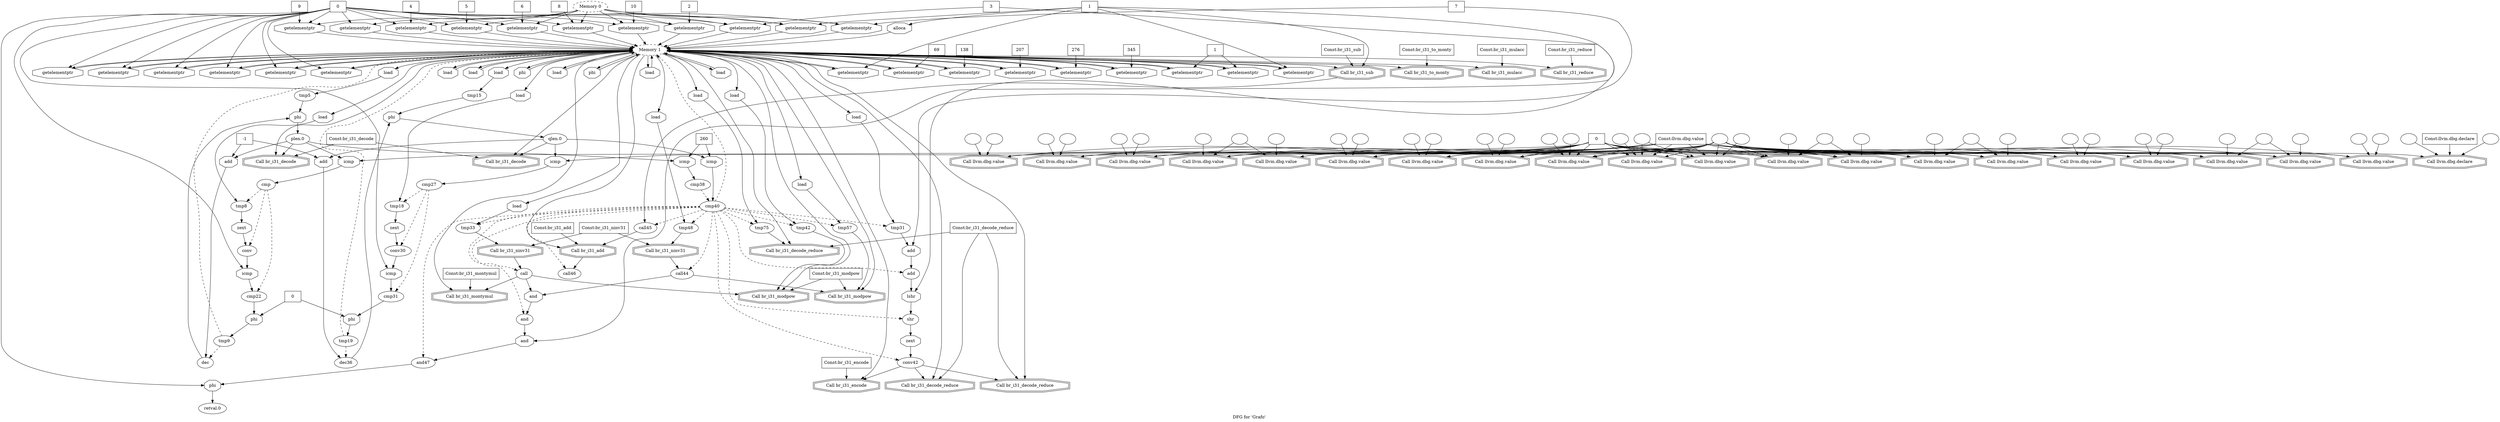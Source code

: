 digraph "DFG for 'Grafo'  "{
label="DFG for 'Grafo' ";
node_0[shape=ellipse,style=dashed,label="Memory 1"]
node_90[shape=octagon,style=solid,label="load"]
"node_0"->"node_90"
node_16[shape=octagon,style=solid,label="getelementptr"]
"node_0"->"node_16"
node_21[shape=octagon,style=solid,label="getelementptr"]
"node_0"->"node_21"
node_22[shape=octagon,style=solid,label="getelementptr"]
"node_0"->"node_22"
node_27[shape=octagon,style=solid,label="getelementptr"]
"node_0"->"node_27"
node_28[shape=octagon,style=solid,label="getelementptr"]
"node_0"->"node_28"
node_33[shape=octagon,style=solid,label="getelementptr"]
"node_0"->"node_33"
node_34[shape=octagon,style=solid,label="getelementptr"]
"node_0"->"node_34"
node_39[shape=octagon,style=solid,label="getelementptr"]
"node_0"->"node_39"
node_40[shape=octagon,style=solid,label="getelementptr"]
"node_0"->"node_40"
node_45[shape=octagon,style=solid,label="getelementptr"]
"node_0"->"node_45"
node_46[shape=octagon,style=solid,label="getelementptr"]
"node_0"->"node_46"
node_55[shape=octagon,style=solid,label="load"]
"node_0"->"node_55"
node_62[shape=octagon,style=solid,label="load"]
"node_0"->"node_62"
node_66[shape=octagon,style=solid,label="phi"]
"node_0"->"node_66"
node_67[shape=octagon,style=solid,label="getelementptr"]
"node_0"->"node_67"
node_76[shape=octagon,style=solid,label="load"]
"node_0"->"node_76"
node_187[shape=doubleoctagon,style=solid,label="Call br_i31_to_monty"]
"node_0"->"node_187"
node_191[shape=octagon,style=solid,label="load"]
"node_0"->"node_191"
node_97[shape=octagon,style=solid,label="load"]
"node_0"->"node_97"
node_101[shape=octagon,style=solid,label="phi"]
"node_0"->"node_101"
node_102[shape=octagon,style=solid,label="getelementptr"]
"node_0"->"node_102"
node_199[shape=doubleoctagon,style=solid,label="Call br_i31_mulacc"]
"node_0"->"node_199"
node_201[shape=doubleoctagon,style=solid,label="Call br_i31_encode"]
"node_0"->"node_201"
node_110[shape=octagon,style=solid,label="load"]
"node_0"->"node_110"
node_126[shape=doubleoctagon,style=solid,label="Call br_i31_decode"]
"node_0"->"node_126"
node_128[shape=doubleoctagon,style=solid,label="Call br_i31_decode"]
"node_0"->"node_128"
node_131[shape=octagon,style=solid,label="load"]
"node_0"->"node_131"
node_142[shape=octagon,style=solid,label="getelementptr"]
"node_0"->"node_142"
node_145[shape=octagon,style=solid,label="load"]
"node_0"->"node_145"
node_152[shape=doubleoctagon,style=solid,label="Call br_i31_decode_reduce"]
"node_0"->"node_152"
node_156[shape=octagon,style=solid,label="load"]
"node_0"->"node_156"
node_160[shape=octagon,style=solid,label="load"]
"node_0"->"node_160"
node_161[shape=doubleoctagon,style=solid,label="Call br_i31_modpow"]
"node_0"->"node_161"
node_163[shape=octagon,style=solid,label="getelementptr"]
"node_0"->"node_163"
node_165[shape=octagon,style=solid,label="load"]
"node_0"->"node_165"
node_171[shape=doubleoctagon,style=solid,label="Call br_i31_decode_reduce"]
"node_0"->"node_171"
node_173[shape=octagon,style=solid,label="load"]
"node_0"->"node_173"
node_177[shape=octagon,style=solid,label="load"]
"node_0"->"node_177"
node_178[shape=doubleoctagon,style=solid,label="Call br_i31_modpow"]
"node_0"->"node_178"
node_179[shape=doubleoctagon,style=solid,label="Call br_i31_reduce"]
"node_0"->"node_179"
node_182[shape=doubleoctagon,style=solid,label="Call br_i31_sub"]
"node_0"->"node_182"
node_185[shape=doubleoctagon,style=solid,label="Call br_i31_add"]
"node_0"->"node_185"
node_195[shape=octagon,style=solid,label="load"]
"node_0"->"node_195"
node_196[shape=doubleoctagon,style=solid,label="Call br_i31_decode_reduce"]
"node_0"->"node_196"
node_197[shape=doubleoctagon,style=solid,label="Call br_i31_montymul"]
"node_0"->"node_197"
node_105[shape=ellipse,style=solid,label="dec36"]
node_104[shape=octagon,style=solid,label="phi"]
"node_105"->"node_104"
node_106[shape=octagon,style=solid,label="add"]
"node_106"->"node_105"
node_1[shape=octagon,style=solid,label="alloca"]
"node_1"->"node_0"
node_2[shape=box,style=solid,label="1"]
"node_2"->"node_1"
node_53[shape=octagon,style=solid,label="getelementptr"]
"node_2"->"node_53"
"node_2"->"node_67"
"node_2"->"node_102"
"node_2"->"node_182"
node_206[shape=octagon,style=solid,label="and"]
"node_2"->"node_206"
"node_90"->"node_0"
node_91[shape=doubleoctagon,style=solid,label="Call llvm.dbg.value"]
node_92[shape=ellipse,style=solid,label=""]
"node_92"->"node_91"
node_3[shape=doubleoctagon,style=solid,label="Call llvm.dbg.value"]
node_4[shape=ellipse,style=solid,label=""]
"node_4"->"node_3"
node_5[shape=box,style=solid,label="0"]
"node_5"->"node_91"
"node_5"->"node_3"
node_9[shape=doubleoctagon,style=solid,label="Call llvm.dbg.value"]
"node_5"->"node_9"
node_18[shape=doubleoctagon,style=solid,label="Call llvm.dbg.value"]
"node_5"->"node_18"
node_24[shape=doubleoctagon,style=solid,label="Call llvm.dbg.value"]
"node_5"->"node_24"
node_30[shape=doubleoctagon,style=solid,label="Call llvm.dbg.value"]
"node_5"->"node_30"
node_36[shape=doubleoctagon,style=solid,label="Call llvm.dbg.value"]
"node_5"->"node_36"
node_42[shape=doubleoctagon,style=solid,label="Call llvm.dbg.value"]
"node_5"->"node_42"
node_48[shape=doubleoctagon,style=solid,label="Call llvm.dbg.value"]
"node_5"->"node_48"
node_51[shape=doubleoctagon,style=solid,label="Call llvm.dbg.value"]
"node_5"->"node_51"
node_56[shape=doubleoctagon,style=solid,label="Call llvm.dbg.value"]
"node_5"->"node_56"
node_63[shape=doubleoctagon,style=solid,label="Call llvm.dbg.value"]
"node_5"->"node_63"
node_74[shape=octagon,style=solid,label="icmp"]
"node_5"->"node_74"
node_84[shape=doubleoctagon,style=solid,label="Call llvm.dbg.value"]
"node_5"->"node_84"
node_86[shape=doubleoctagon,style=solid,label="Call llvm.dbg.value"]
"node_5"->"node_86"
node_98[shape=doubleoctagon,style=solid,label="Call llvm.dbg.value"]
"node_5"->"node_98"
node_108[shape=octagon,style=solid,label="icmp"]
"node_5"->"node_108"
node_117[shape=doubleoctagon,style=solid,label="Call llvm.dbg.value"]
"node_5"->"node_117"
node_119[shape=doubleoctagon,style=solid,label="Call llvm.dbg.value"]
"node_5"->"node_119"
node_139[shape=doubleoctagon,style=solid,label="Call llvm.dbg.value"]
"node_5"->"node_139"
node_149[shape=doubleoctagon,style=solid,label="Call llvm.dbg.value"]
"node_5"->"node_149"
node_168[shape=doubleoctagon,style=solid,label="Call llvm.dbg.value"]
"node_5"->"node_168"
node_10[shape=ellipse,style=solid,label=""]
"node_10"->"node_9"
node_11[shape=ellipse,style=solid,label=""]
"node_11"->"node_9"
node_12[shape=doubleoctagon,style=solid,label="Call llvm.dbg.declare"]
node_13[shape=ellipse,style=solid,label=""]
"node_13"->"node_12"
node_14[shape=ellipse,style=solid,label=""]
"node_14"->"node_12"
node_15[shape=box,style=solid,label="Const:llvm.dbg.declare"]
"node_15"->"node_12"
"node_16"->"node_0"
node_17[shape=box,style=solid,label="0"]
"node_17"->"node_16"
"node_17"->"node_21"
"node_17"->"node_27"
"node_17"->"node_33"
"node_17"->"node_39"
"node_17"->"node_45"
"node_17"->"node_53"
node_59[shape=octagon,style=solid,label="getelementptr"]
"node_17"->"node_59"
node_80[shape=octagon,style=solid,label="icmp"]
"node_17"->"node_80"
node_88[shape=octagon,style=solid,label="getelementptr"]
"node_17"->"node_88"
node_189[shape=octagon,style=solid,label="getelementptr"]
"node_17"->"node_189"
node_94[shape=octagon,style=solid,label="getelementptr"]
"node_17"->"node_94"
node_114[shape=octagon,style=solid,label="icmp"]
"node_17"->"node_114"
node_129[shape=octagon,style=solid,label="getelementptr"]
"node_17"->"node_129"
node_154[shape=octagon,style=solid,label="getelementptr"]
"node_17"->"node_154"
node_157[shape=octagon,style=solid,label="getelementptr"]
"node_17"->"node_157"
node_172[shape=octagon,style=solid,label="getelementptr"]
"node_17"->"node_172"
node_174[shape=octagon,style=solid,label="getelementptr"]
"node_17"->"node_174"
node_192[shape=octagon,style=solid,label="getelementptr"]
"node_17"->"node_192"
node_208[shape=octagon,style=solid,label="phi"]
"node_17"->"node_208"
node_19[shape=ellipse,style=solid,label=""]
"node_19"->"node_18"
node_20[shape=ellipse,style=solid,label=""]
"node_20"->"node_18"
"node_21"->"node_0"
"node_22"->"node_0"
node_23[shape=box,style=solid,label="69"]
"node_23"->"node_22"
node_25[shape=ellipse,style=solid,label=""]
"node_25"->"node_24"
node_26[shape=ellipse,style=solid,label=""]
"node_26"->"node_24"
"node_27"->"node_0"
"node_28"->"node_0"
node_29[shape=box,style=solid,label="138"]
"node_29"->"node_28"
node_31[shape=ellipse,style=solid,label=""]
"node_31"->"node_30"
node_32[shape=ellipse,style=solid,label=""]
"node_32"->"node_30"
"node_33"->"node_0"
"node_34"->"node_0"
node_35[shape=box,style=solid,label="207"]
"node_35"->"node_34"
node_37[shape=ellipse,style=solid,label=""]
"node_37"->"node_36"
"node_37"->"node_51"
node_38[shape=ellipse,style=solid,label=""]
"node_38"->"node_36"
"node_39"->"node_0"
"node_40"->"node_0"
node_41[shape=box,style=solid,label="276"]
"node_41"->"node_40"
node_43[shape=ellipse,style=solid,label=""]
"node_43"->"node_42"
node_44[shape=ellipse,style=solid,label=""]
"node_44"->"node_42"
"node_45"->"node_0"
"node_46"->"node_0"
node_47[shape=box,style=solid,label="345"]
"node_47"->"node_46"
node_49[shape=ellipse,style=solid,label=""]
"node_49"->"node_48"
node_50[shape=ellipse,style=solid,label=""]
"node_50"->"node_48"
node_52[shape=ellipse,style=solid,label=""]
"node_52"->"node_51"
"node_53"->"node_0"
node_54[shape=ellipse,style=dashed,label="Memory 0"]
"node_54"->"node_53"
"node_54"->"node_59"
"node_54"->"node_88"
"node_54"->"node_189"
"node_54"->"node_94"
"node_54"->"node_129"
"node_54"->"node_154"
"node_54"->"node_157"
"node_54"->"node_172"
"node_54"->"node_174"
"node_54"->"node_192"
"node_55"->"node_0"
node_6[shape=ellipse,style=solid,label=""]
"node_6"->"node_3"
node_7[shape=ellipse,style=solid,label=""]
"node_7"->"node_91"
"node_7"->"node_3"
"node_7"->"node_9"
"node_7"->"node_12"
"node_7"->"node_18"
"node_7"->"node_24"
"node_7"->"node_30"
"node_7"->"node_36"
"node_7"->"node_42"
"node_7"->"node_48"
"node_7"->"node_51"
"node_7"->"node_56"
"node_7"->"node_63"
"node_7"->"node_84"
"node_7"->"node_86"
"node_7"->"node_98"
"node_7"->"node_117"
"node_7"->"node_119"
"node_7"->"node_139"
"node_7"->"node_149"
"node_7"->"node_168"
node_8[shape=box,style=solid,label="Const:llvm.dbg.value"]
"node_8"->"node_91"
"node_8"->"node_3"
"node_8"->"node_9"
"node_8"->"node_18"
"node_8"->"node_24"
"node_8"->"node_30"
"node_8"->"node_36"
"node_8"->"node_42"
"node_8"->"node_48"
"node_8"->"node_51"
"node_8"->"node_56"
"node_8"->"node_63"
"node_8"->"node_84"
"node_8"->"node_86"
"node_8"->"node_98"
"node_8"->"node_117"
"node_8"->"node_119"
"node_8"->"node_139"
"node_8"->"node_149"
"node_8"->"node_168"
node_57[shape=ellipse,style=solid,label=""]
"node_57"->"node_56"
node_58[shape=ellipse,style=solid,label=""]
"node_58"->"node_56"
"node_58"->"node_84"
"node_59"->"node_0"
node_60[shape=box,style=solid,label="2"]
"node_60"->"node_59"
node_61[shape=ellipse,style=solid,label="tmp5"]
node_69[shape=octagon,style=solid,label="phi"]
"node_61"->"node_69"
"node_62"->"node_61"
node_64[shape=ellipse,style=solid,label=""]
"node_64"->"node_63"
node_65[shape=ellipse,style=solid,label=""]
"node_65"->"node_63"
"node_65"->"node_86"
"node_66"->"node_0"
"node_67"->"node_0"
node_68[shape=ellipse,style=solid,label="plen.0"]
node_71[shape=octagon,style=solid,label="add"]
"node_68"->"node_71"
"node_68"->"node_74"
node_122[shape=octagon,style=solid,label="icmp"]
"node_68"->"node_122"
"node_68"->"node_126"
"node_69"->"node_68"
node_70[shape=ellipse,style=solid,label="dec"]
"node_70"->"node_69"
"node_71"->"node_70"
node_72[shape=box,style=solid,label="-1"]
"node_72"->"node_106"
"node_72"->"node_71"
node_73[shape=ellipse,style=solid,label="cmp"]
node_75[shape=ellipse,style=solid,label="tmp8"]
"node_73"->"node_75" [style=dashed]
node_77[shape=ellipse,style=solid,label="conv"]
"node_73"->"node_77" [style=dashed]
node_79[shape=ellipse,style=solid,label="cmp22"]
"node_73"->"node_79" [style=dashed]
"node_74"->"node_73"
node_78[shape=octagon,style=solid,label="zext"]
"node_75"->"node_78"
"node_76"->"node_75"
"node_77"->"node_80"
"node_78"->"node_77"
node_82[shape=octagon,style=solid,label="phi"]
"node_79"->"node_82"
"node_80"->"node_79"
node_81[shape=ellipse,style=solid,label="tmp9"]
"node_81"->"node_0" [style=dashed]
"node_81"->"node_70" [style=dashed]
"node_82"->"node_81"
node_83[shape=box,style=solid,label="0"]
"node_83"->"node_82"
node_116[shape=octagon,style=solid,label="phi"]
"node_83"->"node_116"
node_85[shape=ellipse,style=solid,label=""]
"node_85"->"node_84"
node_87[shape=ellipse,style=solid,label=""]
"node_87"->"node_86"
"node_88"->"node_0"
node_89[shape=box,style=solid,label="3"]
"node_89"->"node_88"
node_136[shape=octagon,style=solid,label="lshr"]
"node_89"->"node_136"
node_188[shape=box,style=solid,label="Const:br_i31_to_monty"]
"node_188"->"node_187"
"node_189"->"node_0"
node_190[shape=box,style=solid,label="9"]
"node_190"->"node_189"
"node_191"->"node_0"
node_93[shape=ellipse,style=solid,label=""]
"node_93"->"node_91"
"node_93"->"node_117"
"node_94"->"node_0"
node_95[shape=box,style=solid,label="4"]
"node_95"->"node_94"
node_96[shape=ellipse,style=solid,label="tmp15"]
"node_96"->"node_104"
"node_97"->"node_96"
node_99[shape=ellipse,style=solid,label=""]
"node_99"->"node_98"
node_100[shape=ellipse,style=solid,label=""]
"node_100"->"node_98"
"node_100"->"node_119"
"node_101"->"node_0"
"node_102"->"node_0"
node_103[shape=ellipse,style=solid,label="qlen.0"]
"node_103"->"node_106"
"node_103"->"node_108"
node_125[shape=octagon,style=solid,label="icmp"]
"node_103"->"node_125"
"node_103"->"node_128"
"node_104"->"node_103"
node_198[shape=box,style=solid,label="Const:br_i31_montymul"]
"node_198"->"node_197"
node_200[shape=box,style=solid,label="Const:br_i31_mulacc"]
"node_200"->"node_199"
node_202[shape=box,style=solid,label="Const:br_i31_encode"]
"node_202"->"node_201"
node_107[shape=ellipse,style=solid,label="cmp27"]
node_109[shape=ellipse,style=solid,label="tmp18"]
"node_107"->"node_109" [style=dashed]
node_111[shape=ellipse,style=solid,label="conv30"]
"node_107"->"node_111" [style=dashed]
node_113[shape=ellipse,style=solid,label="cmp31"]
"node_107"->"node_113" [style=dashed]
"node_108"->"node_107"
node_112[shape=octagon,style=solid,label="zext"]
"node_109"->"node_112"
"node_110"->"node_109"
"node_111"->"node_114"
"node_112"->"node_111"
"node_113"->"node_116"
"node_114"->"node_113"
node_115[shape=ellipse,style=solid,label="tmp19"]
"node_115"->"node_0" [style=dashed]
"node_115"->"node_105" [style=dashed]
"node_116"->"node_115"
node_118[shape=ellipse,style=solid,label=""]
"node_118"->"node_117"
node_120[shape=ellipse,style=solid,label=""]
"node_120"->"node_119"
node_121[shape=ellipse,style=solid,label="cmp38"]
node_124[shape=ellipse,style=solid,label="cmp40"]
"node_121"->"node_124" [style=dashed]
"node_122"->"node_121"
node_123[shape=box,style=solid,label="260"]
"node_123"->"node_122"
"node_123"->"node_125"
"node_124"->"node_0" [style=dashed]
node_130[shape=ellipse,style=solid,label="tmp31"]
"node_124"->"node_130" [style=dashed]
node_132[shape=ellipse,style=solid,label="add"]
"node_124"->"node_132" [style=dashed]
node_135[shape=ellipse,style=solid,label="shr"]
"node_124"->"node_135" [style=dashed]
node_137[shape=ellipse,style=solid,label="conv42"]
"node_124"->"node_137" [style=dashed]
node_144[shape=ellipse,style=solid,label="tmp33"]
"node_124"->"node_144" [style=dashed]
node_146[shape=ellipse,style=solid,label="call"]
"node_124"->"node_146" [style=dashed]
node_159[shape=ellipse,style=solid,label="tmp42"]
"node_124"->"node_159" [style=dashed]
node_164[shape=ellipse,style=solid,label="tmp48"]
"node_124"->"node_164" [style=dashed]
node_166[shape=ellipse,style=solid,label="call44"]
"node_124"->"node_166" [style=dashed]
node_176[shape=ellipse,style=solid,label="tmp57"]
"node_124"->"node_176" [style=dashed]
node_181[shape=ellipse,style=solid,label="call45"]
"node_124"->"node_181" [style=dashed]
node_184[shape=ellipse,style=solid,label="call46"]
"node_124"->"node_184" [style=dashed]
node_194[shape=ellipse,style=solid,label="tmp75"]
"node_124"->"node_194" [style=dashed]
node_203[shape=ellipse,style=solid,label="and"]
"node_124"->"node_203" [style=dashed]
node_205[shape=ellipse,style=solid,label="and47"]
"node_124"->"node_205" [style=dashed]
"node_125"->"node_124"
node_127[shape=box,style=solid,label="Const:br_i31_decode"]
"node_127"->"node_126"
"node_127"->"node_128"
"node_129"->"node_0"
node_133[shape=octagon,style=solid,label="add"]
"node_130"->"node_133"
"node_131"->"node_130"
"node_132"->"node_136"
"node_133"->"node_132"
node_134[shape=box,style=solid,label="7"]
"node_134"->"node_133"
"node_134"->"node_172"
node_138[shape=octagon,style=solid,label="zext"]
"node_135"->"node_138"
"node_136"->"node_135"
"node_137"->"node_201"
"node_137"->"node_152"
"node_137"->"node_171"
"node_138"->"node_137"
node_140[shape=ellipse,style=solid,label=""]
"node_140"->"node_139"
node_141[shape=ellipse,style=solid,label=""]
"node_141"->"node_139"
"node_142"->"node_0"
node_143[shape=box,style=solid,label="1"]
"node_143"->"node_142"
"node_143"->"node_163"
node_147[shape=doubleoctagon,style=solid,label="Call br_i31_ninv31"]
"node_144"->"node_147"
"node_145"->"node_144"
"node_146"->"node_161"
"node_146"->"node_197"
node_204[shape=octagon,style=solid,label="and"]
"node_146"->"node_204"
"node_147"->"node_146"
node_148[shape=box,style=solid,label="Const:br_i31_ninv31"]
"node_148"->"node_147"
node_167[shape=doubleoctagon,style=solid,label="Call br_i31_ninv31"]
"node_148"->"node_167"
node_150[shape=ellipse,style=solid,label=""]
"node_150"->"node_149"
node_151[shape=ellipse,style=solid,label=""]
"node_151"->"node_149"
node_153[shape=box,style=solid,label="Const:br_i31_decode_reduce"]
"node_153"->"node_152"
"node_153"->"node_171"
"node_153"->"node_196"
"node_154"->"node_0"
node_155[shape=box,style=solid,label="5"]
"node_155"->"node_154"
"node_156"->"node_0"
"node_157"->"node_0"
node_158[shape=box,style=solid,label="6"]
"node_158"->"node_157"
"node_159"->"node_161"
"node_160"->"node_159"
node_162[shape=box,style=solid,label="Const:br_i31_modpow"]
"node_162"->"node_161"
"node_162"->"node_178"
"node_163"->"node_0"
"node_164"->"node_167"
"node_165"->"node_164"
"node_166"->"node_178"
"node_166"->"node_204"
"node_167"->"node_166"
node_169[shape=ellipse,style=solid,label=""]
"node_169"->"node_168"
node_170[shape=ellipse,style=solid,label=""]
"node_170"->"node_168"
"node_172"->"node_0"
"node_173"->"node_0"
"node_174"->"node_0"
node_175[shape=box,style=solid,label="8"]
"node_175"->"node_174"
"node_176"->"node_178"
"node_177"->"node_176"
node_180[shape=box,style=solid,label="Const:br_i31_reduce"]
"node_180"->"node_179"
"node_181"->"node_185"
"node_182"->"node_181"
node_183[shape=box,style=solid,label="Const:br_i31_sub"]
"node_183"->"node_182"
"node_185"->"node_184"
node_186[shape=box,style=solid,label="Const:br_i31_add"]
"node_186"->"node_185"
"node_192"->"node_0"
node_193[shape=box,style=solid,label="10"]
"node_193"->"node_192"
"node_194"->"node_196"
"node_195"->"node_194"
"node_203"->"node_206"
"node_204"->"node_203"
"node_205"->"node_208"
"node_206"->"node_205"
node_207[shape=ellipse,style=solid,label="retval.0"]
"node_208"->"node_207"
}

